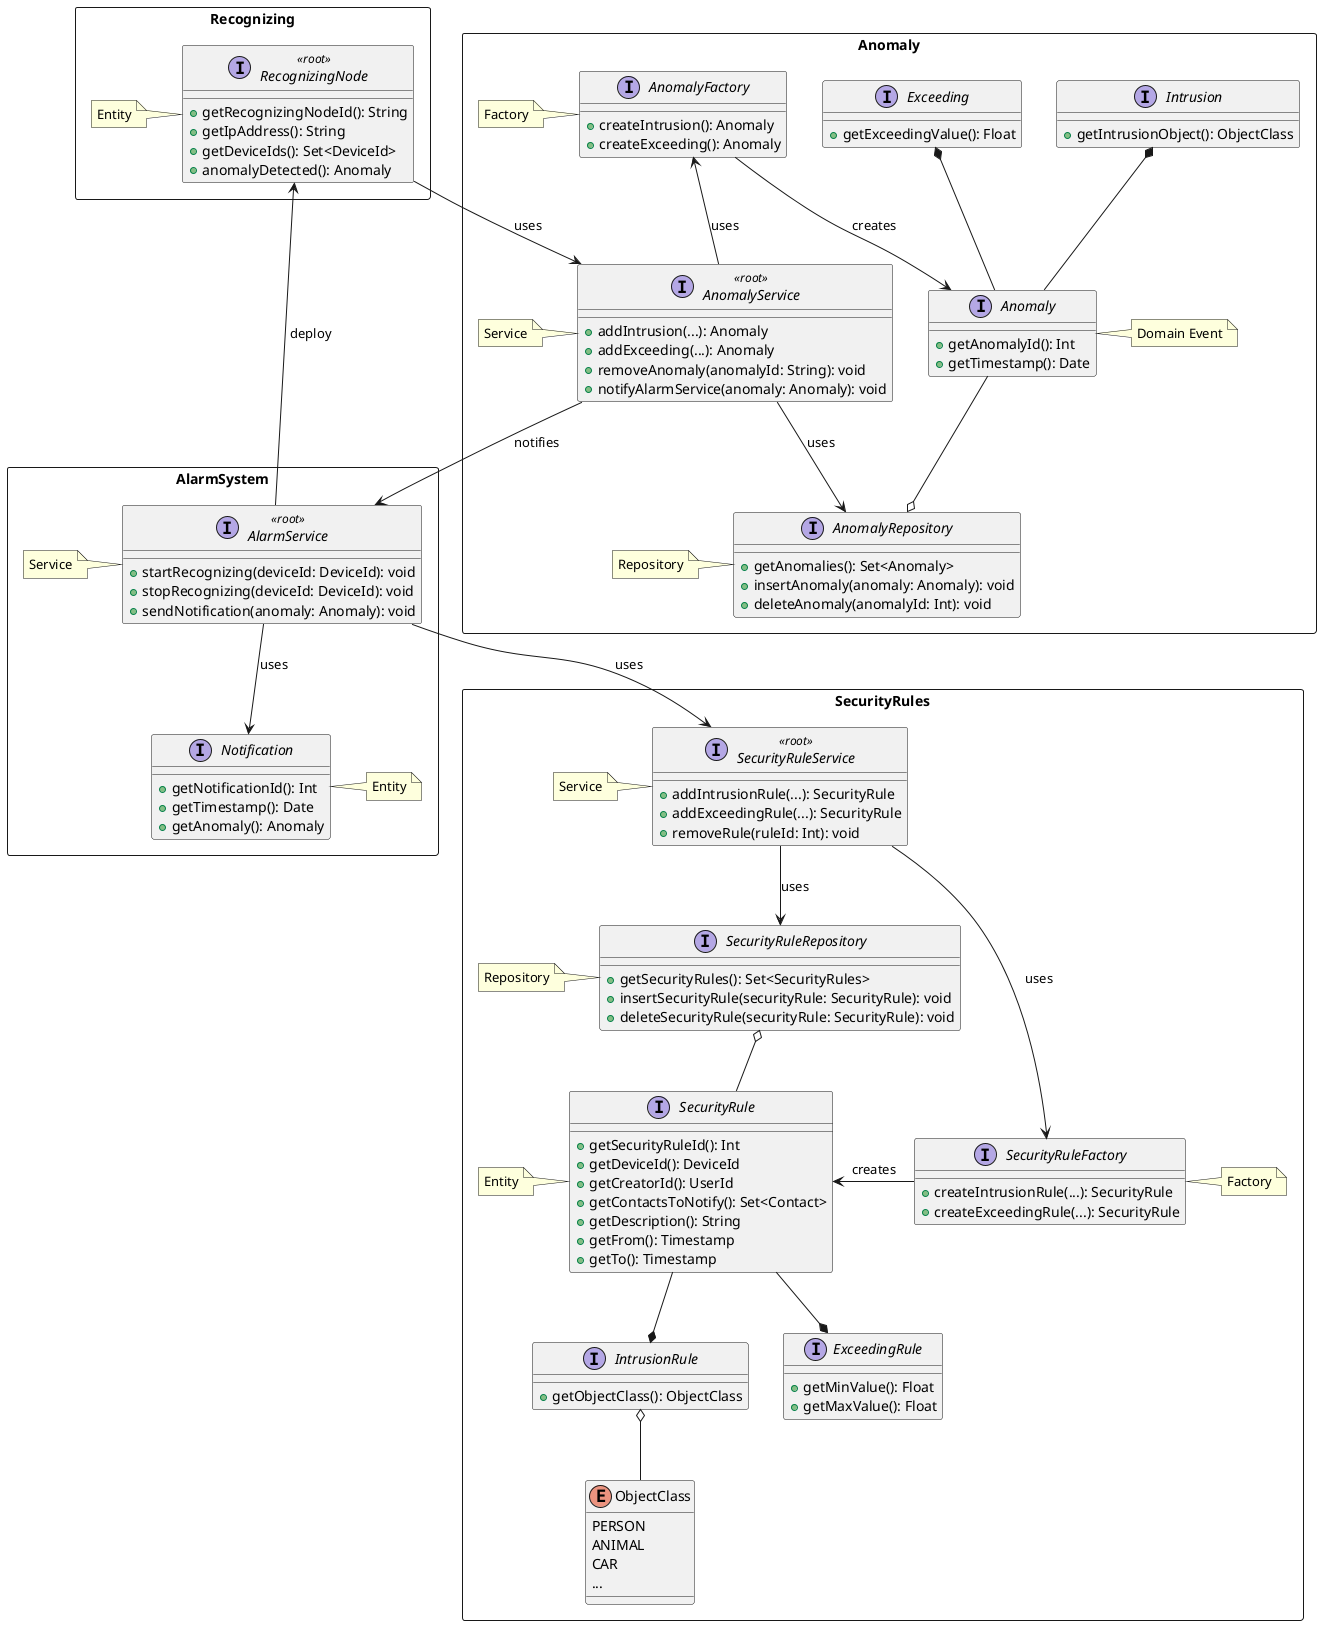 @startuml

!startsub Alarm

package Anomaly <<Rectangle>> {

    interface Anomaly {
      + getAnomalyId(): Int
      + getTimestamp(): Date
    }
    note right of Anomaly: Domain Event

    interface Exceeding {
      + getExceedingValue(): Float
    }

    interface Intrusion {
      + getIntrusionObject(): ObjectClass
    }

    Exceeding *-- Anomaly
    Intrusion *-- Anomaly

    interface AnomalyService <<root>> {
      + addIntrusion(...): Anomaly
      + addExceeding(...): Anomaly
      + removeAnomaly(anomalyId: String): void
      + notifyAlarmService(anomaly: Anomaly): void
    }
    note left of AnomalyService: Service

    interface AnomalyFactory {
      + createIntrusion(): Anomaly
      + createExceeding(): Anomaly
    }
    note left: Factory
    AnomalyFactory --> Anomaly : creates
    AnomalyFactory <-- AnomalyService : uses

    interface AnomalyRepository {
      + getAnomalies(): Set<Anomaly>
      + insertAnomaly(anomaly: Anomaly): void
      + deleteAnomaly(anomalyId: Int): void
    }
    note left of AnomalyRepository: Repository
    AnomalyRepository o-up- Anomaly
    AnomalyService --> AnomalyRepository : uses

}

package Recognizing <<Rectangle>> {
    interface RecognizingNode <<root>> {
      + getRecognizingNodeId(): String
      + getIpAddress(): String
      + getDeviceIds(): Set<DeviceId>
      + anomalyDetected(): Anomaly
    }
    note left of RecognizingNode: Entity
    RecognizingNode --> AnomalyService: uses
}

package SecurityRules <<Rectangle>> {

    interface SecurityRuleService <<root>> {
      + addIntrusionRule(...): SecurityRule
      + addExceedingRule(...): SecurityRule
      + removeRule(ruleId: Int): void
    }
    note left of SecurityRuleService: Service
    SecurityRuleService --> SecurityRuleRepository : uses
    SecurityRuleService --> SecurityRuleFactory : uses


    interface SecurityRuleRepository {
      + getSecurityRules(): Set<SecurityRules>
      + insertSecurityRule(securityRule: SecurityRule): void
      + deleteSecurityRule(securityRule: SecurityRule): void
    }
    note left of SecurityRuleRepository : Repository
    SecurityRuleRepository o-- SecurityRule


    interface SecurityRule {
      + getSecurityRuleId(): Int
      + getDeviceId(): DeviceId
      + getCreatorId(): UserId
      + getContactsToNotify(): Set<Contact>
      + getDescription(): String
      + getFrom(): Timestamp
      + getTo(): Timestamp
    }
    note left of SecurityRule: Entity

    interface SecurityRuleFactory {
      + createIntrusionRule(...): SecurityRule
      + createExceedingRule(...): SecurityRule
    }
    note right of SecurityRuleFactory : Factory
    SecurityRuleFactory -left-> SecurityRule : creates

    interface IntrusionRule {
      + getObjectClass(): ObjectClass
    }
    IntrusionRule o-- ObjectClass

    interface ExceedingRule {
      + getMinValue(): Float
      + getMaxValue(): Float
    }

    enum ObjectClass {
      PERSON
      ANIMAL
      CAR
      ...
    }

}

package AlarmSystem <<Rectangle>> {

    interface AlarmService <<root>> {
      + startRecognizing(deviceId: DeviceId): void
      + stopRecognizing(deviceId: DeviceId): void
      + sendNotification(anomaly: Anomaly): void
    }
    note left of AlarmService: Service
    SecurityRule --* ExceedingRule
    SecurityRule --* IntrusionRule
    AlarmService --> SecurityRuleService : uses
    RecognizingNode <-up- AlarmService : deploy
    AnomalyService --> AlarmService : notifies

    interface Notification {
      + getNotificationId(): Int
      + getTimestamp(): Date
      + getAnomaly(): Anomaly
    }
    note right of Notification: Entity
    AlarmService --> Notification : uses

}


!endsub Alarm

@enduml
